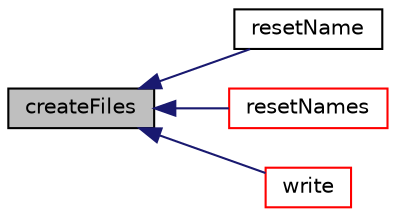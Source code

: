 digraph "createFiles"
{
  bgcolor="transparent";
  edge [fontname="Helvetica",fontsize="10",labelfontname="Helvetica",labelfontsize="10"];
  node [fontname="Helvetica",fontsize="10",shape=record];
  rankdir="LR";
  Node1 [label="createFiles",height=0.2,width=0.4,color="black", fillcolor="grey75", style="filled", fontcolor="black"];
  Node1 -> Node2 [dir="back",color="midnightblue",fontsize="10",style="solid",fontname="Helvetica"];
  Node2 [label="resetName",height=0.2,width=0.4,color="black",URL="$a00868.html#a6894dffdeb99ba61b3aa606e75a8ab47",tooltip="Reset the list of names to a single name entry. "];
  Node1 -> Node3 [dir="back",color="midnightblue",fontsize="10",style="solid",fontname="Helvetica"];
  Node3 [label="resetNames",height=0.2,width=0.4,color="red",URL="$a00868.html#a25c2b3f7833af1fd6d07612e5791d1fe",tooltip="Reset the list of names from a wordList. "];
  Node1 -> Node4 [dir="back",color="midnightblue",fontsize="10",style="solid",fontname="Helvetica"];
  Node4 [label="write",height=0.2,width=0.4,color="red",URL="$a00868.html#aac759501cf6c7895a70eecbef0226ae1",tooltip="Write function. "];
}
